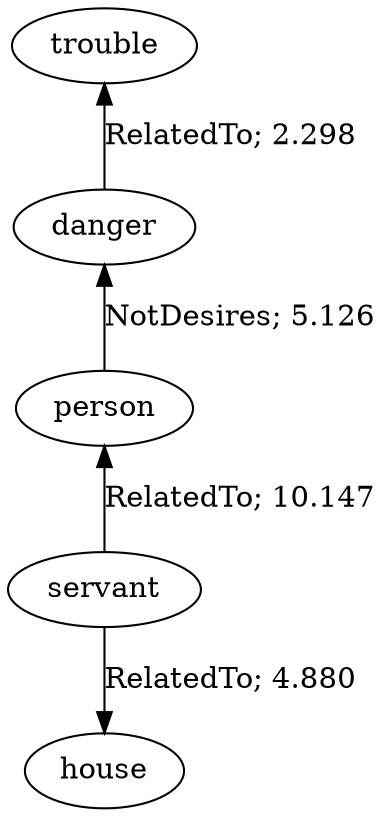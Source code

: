 // The path the concepts from "trouble" to "house".Path Length: 4; Weight Sum: 22.450842777148484; Average Weight: 5.612710694287121
digraph "4_b---trouble-house---PLen4_WSum22.451_WAvg5.613" {
	0 [label=trouble]
	1 [label=danger]
	2 [label=person]
	3 [label=servant]
	4 [label=house]
	0 -> 1 [label="RelatedTo; 2.298" dir=back weight=2.298]
	1 -> 2 [label="NotDesires; 5.126" dir=back weight=5.126]
	2 -> 3 [label="RelatedTo; 10.147" dir=back weight=10.147]
	3 -> 4 [label="RelatedTo; 4.880" dir=forward weight=4.880]
}
